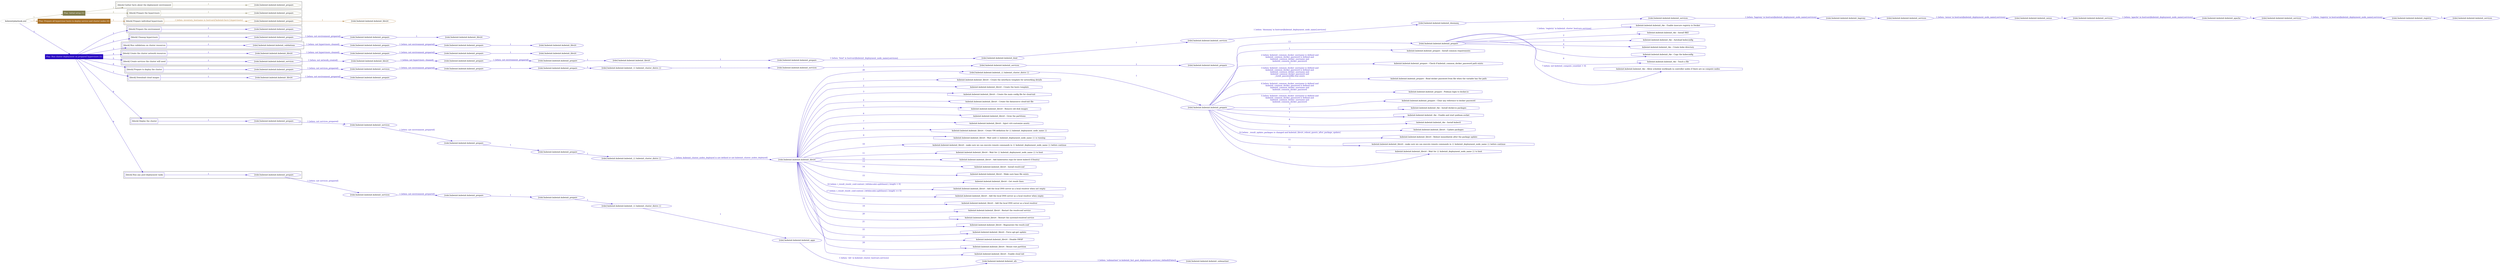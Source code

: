 digraph {
	graph [concentrate=true ordering=in rankdir=LR ratio=fill]
	edge [esep=5 sep=10]
	"kubeinit/playbook.yml" [id=root_node style=dotted]
	play_3f207cfa [label="Play: Initial setup (1)" color="#807c4c" fontcolor="#ffffff" id=play_3f207cfa shape=box style=filled tooltip=localhost]
	"kubeinit/playbook.yml" -> play_3f207cfa [label="1 " color="#807c4c" fontcolor="#807c4c" id=edge_a7fb8c83 labeltooltip="1 " tooltip="1 "]
	subgraph "kubeinit.kubeinit.kubeinit_prepare" {
		role_9ea02c62 [label="[role] kubeinit.kubeinit.kubeinit_prepare" color="#807c4c" id=role_9ea02c62 tooltip="kubeinit.kubeinit.kubeinit_prepare"]
	}
	subgraph "kubeinit.kubeinit.kubeinit_prepare" {
		role_0b2f90f8 [label="[role] kubeinit.kubeinit.kubeinit_prepare" color="#807c4c" id=role_0b2f90f8 tooltip="kubeinit.kubeinit.kubeinit_prepare"]
	}
	subgraph "Play: Initial setup (1)" {
		play_3f207cfa -> block_99e7bbb8 [label=1 color="#807c4c" fontcolor="#807c4c" id=edge_0a9011ad labeltooltip=1 tooltip=1]
		subgraph cluster_block_99e7bbb8 {
			block_99e7bbb8 [label="[block] Gather facts about the deployment environment" color="#807c4c" id=block_99e7bbb8 labeltooltip="Gather facts about the deployment environment" shape=box tooltip="Gather facts about the deployment environment"]
			block_99e7bbb8 -> role_9ea02c62 [label="1 " color="#807c4c" fontcolor="#807c4c" id=edge_58b6babf labeltooltip="1 " tooltip="1 "]
		}
		play_3f207cfa -> block_3e0d0bc7 [label=2 color="#807c4c" fontcolor="#807c4c" id=edge_04650ae1 labeltooltip=2 tooltip=2]
		subgraph cluster_block_3e0d0bc7 {
			block_3e0d0bc7 [label="[block] Prepare the hypervisors" color="#807c4c" id=block_3e0d0bc7 labeltooltip="Prepare the hypervisors" shape=box tooltip="Prepare the hypervisors"]
			block_3e0d0bc7 -> role_0b2f90f8 [label="1 " color="#807c4c" fontcolor="#807c4c" id=edge_cd9b9d45 labeltooltip="1 " tooltip="1 "]
		}
	}
	play_aa81f838 [label="Play: Prepare all hypervisor hosts to deploy service and cluster nodes (0)" color="#a96f23" fontcolor="#ffffff" id=play_aa81f838 shape=box style=filled tooltip="Play: Prepare all hypervisor hosts to deploy service and cluster nodes (0)"]
	"kubeinit/playbook.yml" -> play_aa81f838 [label="2 " color="#a96f23" fontcolor="#a96f23" id=edge_fc7b7304 labeltooltip="2 " tooltip="2 "]
	subgraph "kubeinit.kubeinit.kubeinit_libvirt" {
		role_cc689fe2 [label="[role] kubeinit.kubeinit.kubeinit_libvirt" color="#a96f23" id=role_cc689fe2 tooltip="kubeinit.kubeinit.kubeinit_libvirt"]
	}
	subgraph "kubeinit.kubeinit.kubeinit_prepare" {
		role_7ee7b307 [label="[role] kubeinit.kubeinit.kubeinit_prepare" color="#a96f23" id=role_7ee7b307 tooltip="kubeinit.kubeinit.kubeinit_prepare"]
		role_7ee7b307 -> role_cc689fe2 [label="1 " color="#a96f23" fontcolor="#a96f23" id=edge_67528b1f labeltooltip="1 " tooltip="1 "]
	}
	subgraph "Play: Prepare all hypervisor hosts to deploy service and cluster nodes (0)" {
		play_aa81f838 -> block_e6a9709f [label=1 color="#a96f23" fontcolor="#a96f23" id=edge_ad6a7412 labeltooltip=1 tooltip=1]
		subgraph cluster_block_e6a9709f {
			block_e6a9709f [label="[block] Prepare individual hypervisors" color="#a96f23" id=block_e6a9709f labeltooltip="Prepare individual hypervisors" shape=box tooltip="Prepare individual hypervisors"]
			block_e6a9709f -> role_7ee7b307 [label="1 [when: inventory_hostname in hostvars['kubeinit-facts'].hypervisors]" color="#a96f23" fontcolor="#a96f23" id=edge_395384f6 labeltooltip="1 [when: inventory_hostname in hostvars['kubeinit-facts'].hypervisors]" tooltip="1 [when: inventory_hostname in hostvars['kubeinit-facts'].hypervisors]"]
		}
	}
	play_2bdb7e0c [label="Play: Run cluster deployment on prepared hypervisors (1)" color="#280ac2" fontcolor="#ffffff" id=play_2bdb7e0c shape=box style=filled tooltip=localhost]
	"kubeinit/playbook.yml" -> play_2bdb7e0c [label="3 " color="#280ac2" fontcolor="#280ac2" id=edge_03b8c5c5 labeltooltip="3 " tooltip="3 "]
	subgraph "kubeinit.kubeinit.kubeinit_prepare" {
		role_3fe1ff3a [label="[role] kubeinit.kubeinit.kubeinit_prepare" color="#280ac2" id=role_3fe1ff3a tooltip="kubeinit.kubeinit.kubeinit_prepare"]
	}
	subgraph "kubeinit.kubeinit.kubeinit_libvirt" {
		role_3a147ce4 [label="[role] kubeinit.kubeinit.kubeinit_libvirt" color="#280ac2" id=role_3a147ce4 tooltip="kubeinit.kubeinit.kubeinit_libvirt"]
	}
	subgraph "kubeinit.kubeinit.kubeinit_prepare" {
		role_4768ddbf [label="[role] kubeinit.kubeinit.kubeinit_prepare" color="#280ac2" id=role_4768ddbf tooltip="kubeinit.kubeinit.kubeinit_prepare"]
		role_4768ddbf -> role_3a147ce4 [label="1 " color="#280ac2" fontcolor="#280ac2" id=edge_ba82992f labeltooltip="1 " tooltip="1 "]
	}
	subgraph "kubeinit.kubeinit.kubeinit_prepare" {
		role_5d9fceee [label="[role] kubeinit.kubeinit.kubeinit_prepare" color="#280ac2" id=role_5d9fceee tooltip="kubeinit.kubeinit.kubeinit_prepare"]
		role_5d9fceee -> role_4768ddbf [label="1 [when: not environment_prepared]" color="#280ac2" fontcolor="#280ac2" id=edge_8807014c labeltooltip="1 [when: not environment_prepared]" tooltip="1 [when: not environment_prepared]"]
	}
	subgraph "kubeinit.kubeinit.kubeinit_libvirt" {
		role_6aea7dc4 [label="[role] kubeinit.kubeinit.kubeinit_libvirt" color="#280ac2" id=role_6aea7dc4 tooltip="kubeinit.kubeinit.kubeinit_libvirt"]
	}
	subgraph "kubeinit.kubeinit.kubeinit_prepare" {
		role_a28b21da [label="[role] kubeinit.kubeinit.kubeinit_prepare" color="#280ac2" id=role_a28b21da tooltip="kubeinit.kubeinit.kubeinit_prepare"]
		role_a28b21da -> role_6aea7dc4 [label="1 " color="#280ac2" fontcolor="#280ac2" id=edge_701719ef labeltooltip="1 " tooltip="1 "]
	}
	subgraph "kubeinit.kubeinit.kubeinit_prepare" {
		role_0fe94faa [label="[role] kubeinit.kubeinit.kubeinit_prepare" color="#280ac2" id=role_0fe94faa tooltip="kubeinit.kubeinit.kubeinit_prepare"]
		role_0fe94faa -> role_a28b21da [label="1 [when: not environment_prepared]" color="#280ac2" fontcolor="#280ac2" id=edge_11ae4a63 labeltooltip="1 [when: not environment_prepared]" tooltip="1 [when: not environment_prepared]"]
	}
	subgraph "kubeinit.kubeinit.kubeinit_validations" {
		role_86873501 [label="[role] kubeinit.kubeinit.kubeinit_validations" color="#280ac2" id=role_86873501 tooltip="kubeinit.kubeinit.kubeinit_validations"]
		role_86873501 -> role_0fe94faa [label="1 [when: not hypervisors_cleaned]" color="#280ac2" fontcolor="#280ac2" id=edge_98217237 labeltooltip="1 [when: not hypervisors_cleaned]" tooltip="1 [when: not hypervisors_cleaned]"]
	}
	subgraph "kubeinit.kubeinit.kubeinit_libvirt" {
		role_9372cd32 [label="[role] kubeinit.kubeinit.kubeinit_libvirt" color="#280ac2" id=role_9372cd32 tooltip="kubeinit.kubeinit.kubeinit_libvirt"]
	}
	subgraph "kubeinit.kubeinit.kubeinit_prepare" {
		role_5bc6f65b [label="[role] kubeinit.kubeinit.kubeinit_prepare" color="#280ac2" id=role_5bc6f65b tooltip="kubeinit.kubeinit.kubeinit_prepare"]
		role_5bc6f65b -> role_9372cd32 [label="1 " color="#280ac2" fontcolor="#280ac2" id=edge_3cb68df3 labeltooltip="1 " tooltip="1 "]
	}
	subgraph "kubeinit.kubeinit.kubeinit_prepare" {
		role_eae30074 [label="[role] kubeinit.kubeinit.kubeinit_prepare" color="#280ac2" id=role_eae30074 tooltip="kubeinit.kubeinit.kubeinit_prepare"]
		role_eae30074 -> role_5bc6f65b [label="1 [when: not environment_prepared]" color="#280ac2" fontcolor="#280ac2" id=edge_47f9f040 labeltooltip="1 [when: not environment_prepared]" tooltip="1 [when: not environment_prepared]"]
	}
	subgraph "kubeinit.kubeinit.kubeinit_libvirt" {
		role_ac0e3619 [label="[role] kubeinit.kubeinit.kubeinit_libvirt" color="#280ac2" id=role_ac0e3619 tooltip="kubeinit.kubeinit.kubeinit_libvirt"]
		role_ac0e3619 -> role_eae30074 [label="1 [when: not hypervisors_cleaned]" color="#280ac2" fontcolor="#280ac2" id=edge_62283aad labeltooltip="1 [when: not hypervisors_cleaned]" tooltip="1 [when: not hypervisors_cleaned]"]
	}
	subgraph "kubeinit.kubeinit.kubeinit_services" {
		role_2a8d81ff [label="[role] kubeinit.kubeinit.kubeinit_services" color="#280ac2" id=role_2a8d81ff tooltip="kubeinit.kubeinit.kubeinit_services"]
	}
	subgraph "kubeinit.kubeinit.kubeinit_registry" {
		role_45658b3c [label="[role] kubeinit.kubeinit.kubeinit_registry" color="#280ac2" id=role_45658b3c tooltip="kubeinit.kubeinit.kubeinit_registry"]
		role_45658b3c -> role_2a8d81ff [label="1 " color="#280ac2" fontcolor="#280ac2" id=edge_c72da86f labeltooltip="1 " tooltip="1 "]
	}
	subgraph "kubeinit.kubeinit.kubeinit_services" {
		role_81d223b3 [label="[role] kubeinit.kubeinit.kubeinit_services" color="#280ac2" id=role_81d223b3 tooltip="kubeinit.kubeinit.kubeinit_services"]
		role_81d223b3 -> role_45658b3c [label="1 [when: 'registry' in hostvars[kubeinit_deployment_node_name].services]" color="#280ac2" fontcolor="#280ac2" id=edge_952c1ddc labeltooltip="1 [when: 'registry' in hostvars[kubeinit_deployment_node_name].services]" tooltip="1 [when: 'registry' in hostvars[kubeinit_deployment_node_name].services]"]
	}
	subgraph "kubeinit.kubeinit.kubeinit_apache" {
		role_b4784a01 [label="[role] kubeinit.kubeinit.kubeinit_apache" color="#280ac2" id=role_b4784a01 tooltip="kubeinit.kubeinit.kubeinit_apache"]
		role_b4784a01 -> role_81d223b3 [label="1 " color="#280ac2" fontcolor="#280ac2" id=edge_2c53e80c labeltooltip="1 " tooltip="1 "]
	}
	subgraph "kubeinit.kubeinit.kubeinit_services" {
		role_0d902a88 [label="[role] kubeinit.kubeinit.kubeinit_services" color="#280ac2" id=role_0d902a88 tooltip="kubeinit.kubeinit.kubeinit_services"]
		role_0d902a88 -> role_b4784a01 [label="1 [when: 'apache' in hostvars[kubeinit_deployment_node_name].services]" color="#280ac2" fontcolor="#280ac2" id=edge_4415afa3 labeltooltip="1 [when: 'apache' in hostvars[kubeinit_deployment_node_name].services]" tooltip="1 [when: 'apache' in hostvars[kubeinit_deployment_node_name].services]"]
	}
	subgraph "kubeinit.kubeinit.kubeinit_nexus" {
		role_625821a4 [label="[role] kubeinit.kubeinit.kubeinit_nexus" color="#280ac2" id=role_625821a4 tooltip="kubeinit.kubeinit.kubeinit_nexus"]
		role_625821a4 -> role_0d902a88 [label="1 " color="#280ac2" fontcolor="#280ac2" id=edge_e6c22950 labeltooltip="1 " tooltip="1 "]
	}
	subgraph "kubeinit.kubeinit.kubeinit_services" {
		role_7ee3d2f7 [label="[role] kubeinit.kubeinit.kubeinit_services" color="#280ac2" id=role_7ee3d2f7 tooltip="kubeinit.kubeinit.kubeinit_services"]
		role_7ee3d2f7 -> role_625821a4 [label="1 [when: 'nexus' in hostvars[kubeinit_deployment_node_name].services]" color="#280ac2" fontcolor="#280ac2" id=edge_a6ddb7e9 labeltooltip="1 [when: 'nexus' in hostvars[kubeinit_deployment_node_name].services]" tooltip="1 [when: 'nexus' in hostvars[kubeinit_deployment_node_name].services]"]
	}
	subgraph "kubeinit.kubeinit.kubeinit_haproxy" {
		role_b1290233 [label="[role] kubeinit.kubeinit.kubeinit_haproxy" color="#280ac2" id=role_b1290233 tooltip="kubeinit.kubeinit.kubeinit_haproxy"]
		role_b1290233 -> role_7ee3d2f7 [label="1 " color="#280ac2" fontcolor="#280ac2" id=edge_1ae28d28 labeltooltip="1 " tooltip="1 "]
	}
	subgraph "kubeinit.kubeinit.kubeinit_services" {
		role_5a06ee3d [label="[role] kubeinit.kubeinit.kubeinit_services" color="#280ac2" id=role_5a06ee3d tooltip="kubeinit.kubeinit.kubeinit_services"]
		role_5a06ee3d -> role_b1290233 [label="1 [when: 'haproxy' in hostvars[kubeinit_deployment_node_name].services]" color="#280ac2" fontcolor="#280ac2" id=edge_68775db6 labeltooltip="1 [when: 'haproxy' in hostvars[kubeinit_deployment_node_name].services]" tooltip="1 [when: 'haproxy' in hostvars[kubeinit_deployment_node_name].services]"]
	}
	subgraph "kubeinit.kubeinit.kubeinit_dnsmasq" {
		role_589e4773 [label="[role] kubeinit.kubeinit.kubeinit_dnsmasq" color="#280ac2" id=role_589e4773 tooltip="kubeinit.kubeinit.kubeinit_dnsmasq"]
		role_589e4773 -> role_5a06ee3d [label="1 " color="#280ac2" fontcolor="#280ac2" id=edge_5b7460d5 labeltooltip="1 " tooltip="1 "]
	}
	subgraph "kubeinit.kubeinit.kubeinit_services" {
		role_f45e1e87 [label="[role] kubeinit.kubeinit.kubeinit_services" color="#280ac2" id=role_f45e1e87 tooltip="kubeinit.kubeinit.kubeinit_services"]
		role_f45e1e87 -> role_589e4773 [label="1 [when: 'dnsmasq' in hostvars[kubeinit_deployment_node_name].services]" color="#280ac2" fontcolor="#280ac2" id=edge_9eb7c1c4 labeltooltip="1 [when: 'dnsmasq' in hostvars[kubeinit_deployment_node_name].services]" tooltip="1 [when: 'dnsmasq' in hostvars[kubeinit_deployment_node_name].services]"]
	}
	subgraph "kubeinit.kubeinit.kubeinit_bind" {
		role_e8b06958 [label="[role] kubeinit.kubeinit.kubeinit_bind" color="#280ac2" id=role_e8b06958 tooltip="kubeinit.kubeinit.kubeinit_bind"]
		role_e8b06958 -> role_f45e1e87 [label="1 " color="#280ac2" fontcolor="#280ac2" id=edge_d884658f labeltooltip="1 " tooltip="1 "]
	}
	subgraph "kubeinit.kubeinit.kubeinit_prepare" {
		role_b0d6f152 [label="[role] kubeinit.kubeinit.kubeinit_prepare" color="#280ac2" id=role_b0d6f152 tooltip="kubeinit.kubeinit.kubeinit_prepare"]
		role_b0d6f152 -> role_e8b06958 [label="1 [when: 'bind' in hostvars[kubeinit_deployment_node_name].services]" color="#280ac2" fontcolor="#280ac2" id=edge_7910b884 labeltooltip="1 [when: 'bind' in hostvars[kubeinit_deployment_node_name].services]" tooltip="1 [when: 'bind' in hostvars[kubeinit_deployment_node_name].services]"]
	}
	subgraph "kubeinit.kubeinit.kubeinit_libvirt" {
		role_46b0066a [label="[role] kubeinit.kubeinit.kubeinit_libvirt" color="#280ac2" id=role_46b0066a tooltip="kubeinit.kubeinit.kubeinit_libvirt"]
		role_46b0066a -> role_b0d6f152 [label="1 " color="#280ac2" fontcolor="#280ac2" id=edge_646aa7a3 labeltooltip="1 " tooltip="1 "]
	}
	subgraph "kubeinit.kubeinit.kubeinit_prepare" {
		role_c4251095 [label="[role] kubeinit.kubeinit.kubeinit_prepare" color="#280ac2" id=role_c4251095 tooltip="kubeinit.kubeinit.kubeinit_prepare"]
		role_c4251095 -> role_46b0066a [label="1 " color="#280ac2" fontcolor="#280ac2" id=edge_6c241448 labeltooltip="1 " tooltip="1 "]
	}
	subgraph "kubeinit.kubeinit.kubeinit_prepare" {
		role_9fcba522 [label="[role] kubeinit.kubeinit.kubeinit_prepare" color="#280ac2" id=role_9fcba522 tooltip="kubeinit.kubeinit.kubeinit_prepare"]
		role_9fcba522 -> role_c4251095 [label="1 [when: not environment_prepared]" color="#280ac2" fontcolor="#280ac2" id=edge_ce436fac labeltooltip="1 [when: not environment_prepared]" tooltip="1 [when: not environment_prepared]"]
	}
	subgraph "kubeinit.kubeinit.kubeinit_libvirt" {
		role_492e52bf [label="[role] kubeinit.kubeinit.kubeinit_libvirt" color="#280ac2" id=role_492e52bf tooltip="kubeinit.kubeinit.kubeinit_libvirt"]
		role_492e52bf -> role_9fcba522 [label="1 [when: not hypervisors_cleaned]" color="#280ac2" fontcolor="#280ac2" id=edge_1e920b29 labeltooltip="1 [when: not hypervisors_cleaned]" tooltip="1 [when: not hypervisors_cleaned]"]
	}
	subgraph "kubeinit.kubeinit.kubeinit_services" {
		role_372f2940 [label="[role] kubeinit.kubeinit.kubeinit_services" color="#280ac2" id=role_372f2940 tooltip="kubeinit.kubeinit.kubeinit_services"]
		role_372f2940 -> role_492e52bf [label="1 [when: not network_created]" color="#280ac2" fontcolor="#280ac2" id=edge_65c5dea8 labeltooltip="1 [when: not network_created]" tooltip="1 [when: not network_created]"]
	}
	subgraph "kubeinit.kubeinit.kubeinit_prepare" {
		role_1b46e68e [label="[role] kubeinit.kubeinit.kubeinit_prepare" color="#280ac2" id=role_1b46e68e tooltip="kubeinit.kubeinit.kubeinit_prepare"]
	}
	subgraph "kubeinit.kubeinit.kubeinit_services" {
		role_5c763ff9 [label="[role] kubeinit.kubeinit.kubeinit_services" color="#280ac2" id=role_5c763ff9 tooltip="kubeinit.kubeinit.kubeinit_services"]
		role_5c763ff9 -> role_1b46e68e [label="1 " color="#280ac2" fontcolor="#280ac2" id=edge_e308a8fe labeltooltip="1 " tooltip="1 "]
	}
	subgraph "kubeinit.kubeinit.kubeinit_services" {
		role_00fcbfb6 [label="[role] kubeinit.kubeinit.kubeinit_services" color="#280ac2" id=role_00fcbfb6 tooltip="kubeinit.kubeinit.kubeinit_services"]
		role_00fcbfb6 -> role_5c763ff9 [label="1 " color="#280ac2" fontcolor="#280ac2" id=edge_b44e68a1 labeltooltip="1 " tooltip="1 "]
	}
	subgraph "kubeinit.kubeinit.kubeinit_{{ kubeinit_cluster_distro }}" {
		role_a8e8f022 [label="[role] kubeinit.kubeinit.kubeinit_{{ kubeinit_cluster_distro }}" color="#280ac2" id=role_a8e8f022 tooltip="kubeinit.kubeinit.kubeinit_{{ kubeinit_cluster_distro }}"]
		role_a8e8f022 -> role_00fcbfb6 [label="1 " color="#280ac2" fontcolor="#280ac2" id=edge_e5725274 labeltooltip="1 " tooltip="1 "]
	}
	subgraph "kubeinit.kubeinit.kubeinit_prepare" {
		role_70801736 [label="[role] kubeinit.kubeinit.kubeinit_prepare" color="#280ac2" id=role_70801736 tooltip="kubeinit.kubeinit.kubeinit_prepare"]
		role_70801736 -> role_a8e8f022 [label="1 " color="#280ac2" fontcolor="#280ac2" id=edge_c5b9f00c labeltooltip="1 " tooltip="1 "]
	}
	subgraph "kubeinit.kubeinit.kubeinit_prepare" {
		role_677e0ff4 [label="[role] kubeinit.kubeinit.kubeinit_prepare" color="#280ac2" id=role_677e0ff4 tooltip="kubeinit.kubeinit.kubeinit_prepare"]
		role_677e0ff4 -> role_70801736 [label="1 " color="#280ac2" fontcolor="#280ac2" id=edge_a21518ac labeltooltip="1 " tooltip="1 "]
	}
	subgraph "kubeinit.kubeinit.kubeinit_services" {
		role_301ea57f [label="[role] kubeinit.kubeinit.kubeinit_services" color="#280ac2" id=role_301ea57f tooltip="kubeinit.kubeinit.kubeinit_services"]
		role_301ea57f -> role_677e0ff4 [label="1 [when: not environment_prepared]" color="#280ac2" fontcolor="#280ac2" id=edge_f48a66ff labeltooltip="1 [when: not environment_prepared]" tooltip="1 [when: not environment_prepared]"]
	}
	subgraph "kubeinit.kubeinit.kubeinit_prepare" {
		role_fd21e478 [label="[role] kubeinit.kubeinit.kubeinit_prepare" color="#280ac2" id=role_fd21e478 tooltip="kubeinit.kubeinit.kubeinit_prepare"]
		role_fd21e478 -> role_301ea57f [label="1 [when: not services_prepared]" color="#280ac2" fontcolor="#280ac2" id=edge_4da46713 labeltooltip="1 [when: not services_prepared]" tooltip="1 [when: not services_prepared]"]
	}
	subgraph "kubeinit.kubeinit.kubeinit_prepare" {
		role_ecf1c9f9 [label="[role] kubeinit.kubeinit.kubeinit_prepare" color="#280ac2" id=role_ecf1c9f9 tooltip="kubeinit.kubeinit.kubeinit_prepare"]
	}
	subgraph "kubeinit.kubeinit.kubeinit_libvirt" {
		role_bfd51aee [label="[role] kubeinit.kubeinit.kubeinit_libvirt" color="#280ac2" id=role_bfd51aee tooltip="kubeinit.kubeinit.kubeinit_libvirt"]
		role_bfd51aee -> role_ecf1c9f9 [label="1 [when: not environment_prepared]" color="#280ac2" fontcolor="#280ac2" id=edge_a29578a0 labeltooltip="1 [when: not environment_prepared]" tooltip="1 [when: not environment_prepared]"]
	}
	subgraph "kubeinit.kubeinit.kubeinit_prepare" {
		role_66a310d3 [label="[role] kubeinit.kubeinit.kubeinit_prepare" color="#280ac2" id=role_66a310d3 tooltip="kubeinit.kubeinit.kubeinit_prepare"]
		task_ce75dfe9 [label="kubeinit.kubeinit.kubeinit_rke : Enable insecure registry in Docker" color="#280ac2" id=task_ce75dfe9 shape=octagon tooltip="kubeinit.kubeinit.kubeinit_rke : Enable insecure registry in Docker"]
		role_66a310d3 -> task_ce75dfe9 [label="1 [when: 'registry' in kubeinit_cluster_hostvars.services]" color="#280ac2" fontcolor="#280ac2" id=edge_7d654057 labeltooltip="1 [when: 'registry' in kubeinit_cluster_hostvars.services]" tooltip="1 [when: 'registry' in kubeinit_cluster_hostvars.services]"]
		task_4f5a5773 [label="kubeinit.kubeinit.kubeinit_rke : Install RKE" color="#280ac2" id=task_4f5a5773 shape=octagon tooltip="kubeinit.kubeinit.kubeinit_rke : Install RKE"]
		role_66a310d3 -> task_4f5a5773 [label="2 " color="#280ac2" fontcolor="#280ac2" id=edge_0aca6702 labeltooltip="2 " tooltip="2 "]
		task_52d05078 [label="kubeinit.kubeinit.kubeinit_rke : Autoload kubeconfig" color="#280ac2" id=task_52d05078 shape=octagon tooltip="kubeinit.kubeinit.kubeinit_rke : Autoload kubeconfig"]
		role_66a310d3 -> task_52d05078 [label="3 " color="#280ac2" fontcolor="#280ac2" id=edge_eef367d8 labeltooltip="3 " tooltip="3 "]
		task_7b24ec57 [label="kubeinit.kubeinit.kubeinit_rke : Create kube directory" color="#280ac2" id=task_7b24ec57 shape=octagon tooltip="kubeinit.kubeinit.kubeinit_rke : Create kube directory"]
		role_66a310d3 -> task_7b24ec57 [label="4 " color="#280ac2" fontcolor="#280ac2" id=edge_2e107ed1 labeltooltip="4 " tooltip="4 "]
		task_d461c478 [label="kubeinit.kubeinit.kubeinit_rke : Copy the kubeconfig" color="#280ac2" id=task_d461c478 shape=octagon tooltip="kubeinit.kubeinit.kubeinit_rke : Copy the kubeconfig"]
		role_66a310d3 -> task_d461c478 [label="5 " color="#280ac2" fontcolor="#280ac2" id=edge_ee562922 labeltooltip="5 " tooltip="5 "]
		task_bd875f9d [label="kubeinit.kubeinit.kubeinit_rke : Touch a file" color="#280ac2" id=task_bd875f9d shape=octagon tooltip="kubeinit.kubeinit.kubeinit_rke : Touch a file"]
		role_66a310d3 -> task_bd875f9d [label="6 " color="#280ac2" fontcolor="#280ac2" id=edge_01be35b7 labeltooltip="6 " tooltip="6 "]
		task_a212ba36 [label="kubeinit.kubeinit.kubeinit_rke : Allow schedule workloads in controller nodes if there are no compute nodes" color="#280ac2" id=task_a212ba36 shape=octagon tooltip="kubeinit.kubeinit.kubeinit_rke : Allow schedule workloads in controller nodes if there are no compute nodes"]
		role_66a310d3 -> task_a212ba36 [label="7 [when: not kubeinit_compute_count|int > 0]" color="#280ac2" fontcolor="#280ac2" id=edge_c60e2fb2 labeltooltip="7 [when: not kubeinit_compute_count|int > 0]" tooltip="7 [when: not kubeinit_compute_count|int > 0]"]
	}
	subgraph "kubeinit.kubeinit.kubeinit_prepare" {
		role_02af82d7 [label="[role] kubeinit.kubeinit.kubeinit_prepare" color="#280ac2" id=role_02af82d7 tooltip="kubeinit.kubeinit.kubeinit_prepare"]
		task_a4493992 [label="kubeinit.kubeinit.kubeinit_prepare : Install common requirements" color="#280ac2" id=task_a4493992 shape=octagon tooltip="kubeinit.kubeinit.kubeinit_prepare : Install common requirements"]
		role_02af82d7 -> task_a4493992 [label="1 " color="#280ac2" fontcolor="#280ac2" id=edge_90f6b281 labeltooltip="1 " tooltip="1 "]
		task_0e874073 [label="kubeinit.kubeinit.kubeinit_prepare : Check if kubeinit_common_docker_password path exists" color="#280ac2" id=task_0e874073 shape=octagon tooltip="kubeinit.kubeinit.kubeinit_prepare : Check if kubeinit_common_docker_password path exists"]
		role_02af82d7 -> task_0e874073 [label="2 [when: kubeinit_common_docker_username is defined and
kubeinit_common_docker_password is defined and
kubeinit_common_docker_username and
kubeinit_common_docker_password
]" color="#280ac2" fontcolor="#280ac2" id=edge_7dafece7 labeltooltip="2 [when: kubeinit_common_docker_username is defined and
kubeinit_common_docker_password is defined and
kubeinit_common_docker_username and
kubeinit_common_docker_password
]" tooltip="2 [when: kubeinit_common_docker_username is defined and
kubeinit_common_docker_password is defined and
kubeinit_common_docker_username and
kubeinit_common_docker_password
]"]
		task_f97aea3b [label="kubeinit.kubeinit.kubeinit_prepare : Read docker password from file when the variable has the path" color="#280ac2" id=task_f97aea3b shape=octagon tooltip="kubeinit.kubeinit.kubeinit_prepare : Read docker password from file when the variable has the path"]
		role_02af82d7 -> task_f97aea3b [label="3 [when: kubeinit_common_docker_username is defined and
kubeinit_common_docker_password is defined and
kubeinit_common_docker_username and
kubeinit_common_docker_password and
_result_passwordfile.stat.exists
]" color="#280ac2" fontcolor="#280ac2" id=edge_d7d85f27 labeltooltip="3 [when: kubeinit_common_docker_username is defined and
kubeinit_common_docker_password is defined and
kubeinit_common_docker_username and
kubeinit_common_docker_password and
_result_passwordfile.stat.exists
]" tooltip="3 [when: kubeinit_common_docker_username is defined and
kubeinit_common_docker_password is defined and
kubeinit_common_docker_username and
kubeinit_common_docker_password and
_result_passwordfile.stat.exists
]"]
		task_c1284567 [label="kubeinit.kubeinit.kubeinit_prepare : Podman login to docker.io" color="#280ac2" id=task_c1284567 shape=octagon tooltip="kubeinit.kubeinit.kubeinit_prepare : Podman login to docker.io"]
		role_02af82d7 -> task_c1284567 [label="4 [when: kubeinit_common_docker_username is defined and
kubeinit_common_docker_password is defined and
kubeinit_common_docker_username and
kubeinit_common_docker_password
]" color="#280ac2" fontcolor="#280ac2" id=edge_76b7844d labeltooltip="4 [when: kubeinit_common_docker_username is defined and
kubeinit_common_docker_password is defined and
kubeinit_common_docker_username and
kubeinit_common_docker_password
]" tooltip="4 [when: kubeinit_common_docker_username is defined and
kubeinit_common_docker_password is defined and
kubeinit_common_docker_username and
kubeinit_common_docker_password
]"]
		task_1385e142 [label="kubeinit.kubeinit.kubeinit_prepare : Clear any reference to docker password" color="#280ac2" id=task_1385e142 shape=octagon tooltip="kubeinit.kubeinit.kubeinit_prepare : Clear any reference to docker password"]
		role_02af82d7 -> task_1385e142 [label="5 [when: kubeinit_common_docker_username is defined and
kubeinit_common_docker_password is defined and
kubeinit_common_docker_username and
kubeinit_common_docker_password
]" color="#280ac2" fontcolor="#280ac2" id=edge_dab22a6d labeltooltip="5 [when: kubeinit_common_docker_username is defined and
kubeinit_common_docker_password is defined and
kubeinit_common_docker_username and
kubeinit_common_docker_password
]" tooltip="5 [when: kubeinit_common_docker_username is defined and
kubeinit_common_docker_password is defined and
kubeinit_common_docker_username and
kubeinit_common_docker_password
]"]
		task_ffae510c [label="kubeinit.kubeinit.kubeinit_rke : Install docker.io packages" color="#280ac2" id=task_ffae510c shape=octagon tooltip="kubeinit.kubeinit.kubeinit_rke : Install docker.io packages"]
		role_02af82d7 -> task_ffae510c [label="6 " color="#280ac2" fontcolor="#280ac2" id=edge_e8eb3c33 labeltooltip="6 " tooltip="6 "]
		task_cbf919ac [label="kubeinit.kubeinit.kubeinit_rke : Enable and start podman.socket" color="#280ac2" id=task_cbf919ac shape=octagon tooltip="kubeinit.kubeinit.kubeinit_rke : Enable and start podman.socket"]
		role_02af82d7 -> task_cbf919ac [label="7 " color="#280ac2" fontcolor="#280ac2" id=edge_099a7863 labeltooltip="7 " tooltip="7 "]
		task_ddec0d89 [label="kubeinit.kubeinit.kubeinit_rke : Install kubectl" color="#280ac2" id=task_ddec0d89 shape=octagon tooltip="kubeinit.kubeinit.kubeinit_rke : Install kubectl"]
		role_02af82d7 -> task_ddec0d89 [label="8 " color="#280ac2" fontcolor="#280ac2" id=edge_b3503939 labeltooltip="8 " tooltip="8 "]
		task_c6f76431 [label="kubeinit.kubeinit.kubeinit_libvirt : Update packages" color="#280ac2" id=task_c6f76431 shape=octagon tooltip="kubeinit.kubeinit.kubeinit_libvirt : Update packages"]
		role_02af82d7 -> task_c6f76431 [label="9 " color="#280ac2" fontcolor="#280ac2" id=edge_2be8dc1d labeltooltip="9 " tooltip="9 "]
		task_43f8f8f4 [label="kubeinit.kubeinit.kubeinit_libvirt : Reboot immediately after the package update" color="#280ac2" id=task_43f8f8f4 shape=octagon tooltip="kubeinit.kubeinit.kubeinit_libvirt : Reboot immediately after the package update"]
		role_02af82d7 -> task_43f8f8f4 [label="10 [when: _result_update_packages is changed and kubeinit_libvirt_reboot_guests_after_package_update]" color="#280ac2" fontcolor="#280ac2" id=edge_c34a0bc7 labeltooltip="10 [when: _result_update_packages is changed and kubeinit_libvirt_reboot_guests_after_package_update]" tooltip="10 [when: _result_update_packages is changed and kubeinit_libvirt_reboot_guests_after_package_update]"]
		task_e9b8d6a8 [label="kubeinit.kubeinit.kubeinit_libvirt : make sure we can execute remote commands in {{ kubeinit_deployment_node_name }} before continue" color="#280ac2" id=task_e9b8d6a8 shape=octagon tooltip="kubeinit.kubeinit.kubeinit_libvirt : make sure we can execute remote commands in {{ kubeinit_deployment_node_name }} before continue"]
		role_02af82d7 -> task_e9b8d6a8 [label="11 " color="#280ac2" fontcolor="#280ac2" id=edge_32756c85 labeltooltip="11 " tooltip="11 "]
		task_d5bc640d [label="kubeinit.kubeinit.kubeinit_libvirt : Wait for {{ kubeinit_deployment_node_name }} to boot" color="#280ac2" id=task_d5bc640d shape=octagon tooltip="kubeinit.kubeinit.kubeinit_libvirt : Wait for {{ kubeinit_deployment_node_name }} to boot"]
		role_02af82d7 -> task_d5bc640d [label="12 " color="#280ac2" fontcolor="#280ac2" id=edge_df6f535f labeltooltip="12 " tooltip="12 "]
		role_02af82d7 -> role_66a310d3 [label="13 " color="#280ac2" fontcolor="#280ac2" id=edge_52a5fbd2 labeltooltip="13 " tooltip="13 "]
	}
	subgraph "kubeinit.kubeinit.kubeinit_{{ kubeinit_cluster_distro }}" {
		role_7fe68a6f [label="[role] kubeinit.kubeinit.kubeinit_{{ kubeinit_cluster_distro }}" color="#280ac2" id=role_7fe68a6f tooltip="kubeinit.kubeinit.kubeinit_{{ kubeinit_cluster_distro }}"]
		role_7fe68a6f -> role_02af82d7 [label="1 " color="#280ac2" fontcolor="#280ac2" id=edge_e973ab6a labeltooltip="1 " tooltip="1 "]
	}
	subgraph "kubeinit.kubeinit.kubeinit_libvirt" {
		role_88ed1411 [label="[role] kubeinit.kubeinit.kubeinit_libvirt" color="#280ac2" id=role_88ed1411 tooltip="kubeinit.kubeinit.kubeinit_libvirt"]
		task_dcca725b [label="kubeinit.kubeinit.kubeinit_libvirt : Create the interfaces template for networking details" color="#280ac2" id=task_dcca725b shape=octagon tooltip="kubeinit.kubeinit.kubeinit_libvirt : Create the interfaces template for networking details"]
		role_88ed1411 -> task_dcca725b [label="1 " color="#280ac2" fontcolor="#280ac2" id=edge_b44fe129 labeltooltip="1 " tooltip="1 "]
		task_460e9726 [label="kubeinit.kubeinit.kubeinit_libvirt : Create the hosts template" color="#280ac2" id=task_460e9726 shape=octagon tooltip="kubeinit.kubeinit.kubeinit_libvirt : Create the hosts template"]
		role_88ed1411 -> task_460e9726 [label="2 " color="#280ac2" fontcolor="#280ac2" id=edge_073a6046 labeltooltip="2 " tooltip="2 "]
		task_7d1413ef [label="kubeinit.kubeinit.kubeinit_libvirt : Create the main config file for cloud-init" color="#280ac2" id=task_7d1413ef shape=octagon tooltip="kubeinit.kubeinit.kubeinit_libvirt : Create the main config file for cloud-init"]
		role_88ed1411 -> task_7d1413ef [label="3 " color="#280ac2" fontcolor="#280ac2" id=edge_279b6045 labeltooltip="3 " tooltip="3 "]
		task_6b60975b [label="kubeinit.kubeinit.kubeinit_libvirt : Create the datasource cloud-init file" color="#280ac2" id=task_6b60975b shape=octagon tooltip="kubeinit.kubeinit.kubeinit_libvirt : Create the datasource cloud-init file"]
		role_88ed1411 -> task_6b60975b [label="4 " color="#280ac2" fontcolor="#280ac2" id=edge_462913b3 labeltooltip="4 " tooltip="4 "]
		task_16575d06 [label="kubeinit.kubeinit.kubeinit_libvirt : Remove old disk images" color="#280ac2" id=task_16575d06 shape=octagon tooltip="kubeinit.kubeinit.kubeinit_libvirt : Remove old disk images"]
		role_88ed1411 -> task_16575d06 [label="5 " color="#280ac2" fontcolor="#280ac2" id=edge_e05d344e labeltooltip="5 " tooltip="5 "]
		task_828fde3e [label="kubeinit.kubeinit.kubeinit_libvirt : Grow the partitions" color="#280ac2" id=task_828fde3e shape=octagon tooltip="kubeinit.kubeinit.kubeinit_libvirt : Grow the partitions"]
		role_88ed1411 -> task_828fde3e [label="6 " color="#280ac2" fontcolor="#280ac2" id=edge_e2515e67 labeltooltip="6 " tooltip="6 "]
		task_e8df3af1 [label="kubeinit.kubeinit.kubeinit_libvirt : Inject virt-customize assets" color="#280ac2" id=task_e8df3af1 shape=octagon tooltip="kubeinit.kubeinit.kubeinit_libvirt : Inject virt-customize assets"]
		role_88ed1411 -> task_e8df3af1 [label="7 " color="#280ac2" fontcolor="#280ac2" id=edge_c97ac364 labeltooltip="7 " tooltip="7 "]
		task_e3a440ed [label="kubeinit.kubeinit.kubeinit_libvirt : Create VM definition for {{ kubeinit_deployment_node_name }}" color="#280ac2" id=task_e3a440ed shape=octagon tooltip="kubeinit.kubeinit.kubeinit_libvirt : Create VM definition for {{ kubeinit_deployment_node_name }}"]
		role_88ed1411 -> task_e3a440ed [label="8 " color="#280ac2" fontcolor="#280ac2" id=edge_15209cc5 labeltooltip="8 " tooltip="8 "]
		task_a23624de [label="kubeinit.kubeinit.kubeinit_libvirt : Wait until {{ kubeinit_deployment_node_name }} is running" color="#280ac2" id=task_a23624de shape=octagon tooltip="kubeinit.kubeinit.kubeinit_libvirt : Wait until {{ kubeinit_deployment_node_name }} is running"]
		role_88ed1411 -> task_a23624de [label="9 " color="#280ac2" fontcolor="#280ac2" id=edge_610567dc labeltooltip="9 " tooltip="9 "]
		task_b4b43295 [label="kubeinit.kubeinit.kubeinit_libvirt : make sure we can execute remote commands in {{ kubeinit_deployment_node_name }} before continue" color="#280ac2" id=task_b4b43295 shape=octagon tooltip="kubeinit.kubeinit.kubeinit_libvirt : make sure we can execute remote commands in {{ kubeinit_deployment_node_name }} before continue"]
		role_88ed1411 -> task_b4b43295 [label="10 " color="#280ac2" fontcolor="#280ac2" id=edge_6aeb9f11 labeltooltip="10 " tooltip="10 "]
		task_1c2b6333 [label="kubeinit.kubeinit.kubeinit_libvirt : Wait for {{ kubeinit_deployment_node_name }} to boot" color="#280ac2" id=task_1c2b6333 shape=octagon tooltip="kubeinit.kubeinit.kubeinit_libvirt : Wait for {{ kubeinit_deployment_node_name }} to boot"]
		role_88ed1411 -> task_1c2b6333 [label="11 " color="#280ac2" fontcolor="#280ac2" id=edge_effd884a labeltooltip="11 " tooltip="11 "]
		task_698ae75e [label="kubeinit.kubeinit.kubeinit_libvirt : Add kubernetes repo for latest kubectl (Ubuntu)" color="#280ac2" id=task_698ae75e shape=octagon tooltip="kubeinit.kubeinit.kubeinit_libvirt : Add kubernetes repo for latest kubectl (Ubuntu)"]
		role_88ed1411 -> task_698ae75e [label="12 " color="#280ac2" fontcolor="#280ac2" id=edge_e55b3b97 labeltooltip="12 " tooltip="12 "]
		task_4585552b [label="kubeinit.kubeinit.kubeinit_libvirt : Install resolvconf" color="#280ac2" id=task_4585552b shape=octagon tooltip="kubeinit.kubeinit.kubeinit_libvirt : Install resolvconf"]
		role_88ed1411 -> task_4585552b [label="13 " color="#280ac2" fontcolor="#280ac2" id=edge_2301e26a labeltooltip="13 " tooltip="13 "]
		task_0cc85b29 [label="kubeinit.kubeinit.kubeinit_libvirt : Make sure base file exists" color="#280ac2" id=task_0cc85b29 shape=octagon tooltip="kubeinit.kubeinit.kubeinit_libvirt : Make sure base file exists"]
		role_88ed1411 -> task_0cc85b29 [label="14 " color="#280ac2" fontcolor="#280ac2" id=edge_569437a1 labeltooltip="14 " tooltip="14 "]
		task_ccf6fa96 [label="kubeinit.kubeinit.kubeinit_libvirt : Get resolv lines" color="#280ac2" id=task_ccf6fa96 shape=octagon tooltip="kubeinit.kubeinit.kubeinit_libvirt : Get resolv lines"]
		role_88ed1411 -> task_ccf6fa96 [label="15 " color="#280ac2" fontcolor="#280ac2" id=edge_0f8dd408 labeltooltip="15 " tooltip="15 "]
		task_467f6d59 [label="kubeinit.kubeinit.kubeinit_libvirt : Add the local DNS server as a local resolver when not empty" color="#280ac2" id=task_467f6d59 shape=octagon tooltip="kubeinit.kubeinit.kubeinit_libvirt : Add the local DNS server as a local resolver when not empty"]
		role_88ed1411 -> task_467f6d59 [label="16 [when: (_result_resolv_conf.content | b64decode).splitlines() | length > 0]" color="#280ac2" fontcolor="#280ac2" id=edge_b6e8c067 labeltooltip="16 [when: (_result_resolv_conf.content | b64decode).splitlines() | length > 0]" tooltip="16 [when: (_result_resolv_conf.content | b64decode).splitlines() | length > 0]"]
		task_dc13ff2a [label="kubeinit.kubeinit.kubeinit_libvirt : Add the local DNS server as a local resolver when empty" color="#280ac2" id=task_dc13ff2a shape=octagon tooltip="kubeinit.kubeinit.kubeinit_libvirt : Add the local DNS server as a local resolver when empty"]
		role_88ed1411 -> task_dc13ff2a [label="17 [when: (_result_resolv_conf.content | b64decode).splitlines() | length == 0]" color="#280ac2" fontcolor="#280ac2" id=edge_7492ea58 labeltooltip="17 [when: (_result_resolv_conf.content | b64decode).splitlines() | length == 0]" tooltip="17 [when: (_result_resolv_conf.content | b64decode).splitlines() | length == 0]"]
		task_35f31166 [label="kubeinit.kubeinit.kubeinit_libvirt : Add the local DNS server as a local resolver" color="#280ac2" id=task_35f31166 shape=octagon tooltip="kubeinit.kubeinit.kubeinit_libvirt : Add the local DNS server as a local resolver"]
		role_88ed1411 -> task_35f31166 [label="18 " color="#280ac2" fontcolor="#280ac2" id=edge_3e1d18a4 labeltooltip="18 " tooltip="18 "]
		task_f8d31156 [label="kubeinit.kubeinit.kubeinit_libvirt : Restart the resolvconf service" color="#280ac2" id=task_f8d31156 shape=octagon tooltip="kubeinit.kubeinit.kubeinit_libvirt : Restart the resolvconf service"]
		role_88ed1411 -> task_f8d31156 [label="19 " color="#280ac2" fontcolor="#280ac2" id=edge_20f52739 labeltooltip="19 " tooltip="19 "]
		task_31311bf9 [label="kubeinit.kubeinit.kubeinit_libvirt : Restart the systemd-resolved service" color="#280ac2" id=task_31311bf9 shape=octagon tooltip="kubeinit.kubeinit.kubeinit_libvirt : Restart the systemd-resolved service"]
		role_88ed1411 -> task_31311bf9 [label="20 " color="#280ac2" fontcolor="#280ac2" id=edge_4333332a labeltooltip="20 " tooltip="20 "]
		task_bf2eaa27 [label="kubeinit.kubeinit.kubeinit_libvirt : Regenerate the resolv.conf" color="#280ac2" id=task_bf2eaa27 shape=octagon tooltip="kubeinit.kubeinit.kubeinit_libvirt : Regenerate the resolv.conf"]
		role_88ed1411 -> task_bf2eaa27 [label="21 " color="#280ac2" fontcolor="#280ac2" id=edge_5853c107 labeltooltip="21 " tooltip="21 "]
		task_1cd2b7c9 [label="kubeinit.kubeinit.kubeinit_libvirt : Force apt-get update" color="#280ac2" id=task_1cd2b7c9 shape=octagon tooltip="kubeinit.kubeinit.kubeinit_libvirt : Force apt-get update"]
		role_88ed1411 -> task_1cd2b7c9 [label="22 " color="#280ac2" fontcolor="#280ac2" id=edge_457f2cbc labeltooltip="22 " tooltip="22 "]
		task_34c87790 [label="kubeinit.kubeinit.kubeinit_libvirt : Disable SWAP" color="#280ac2" id=task_34c87790 shape=octagon tooltip="kubeinit.kubeinit.kubeinit_libvirt : Disable SWAP"]
		role_88ed1411 -> task_34c87790 [label="23 " color="#280ac2" fontcolor="#280ac2" id=edge_c1ca8bf4 labeltooltip="23 " tooltip="23 "]
		task_6d2f6eb8 [label="kubeinit.kubeinit.kubeinit_libvirt : Resize root partition" color="#280ac2" id=task_6d2f6eb8 shape=octagon tooltip="kubeinit.kubeinit.kubeinit_libvirt : Resize root partition"]
		role_88ed1411 -> task_6d2f6eb8 [label="24 " color="#280ac2" fontcolor="#280ac2" id=edge_23988239 labeltooltip="24 " tooltip="24 "]
		task_6413e38c [label="kubeinit.kubeinit.kubeinit_libvirt : Enable cloud init" color="#280ac2" id=task_6413e38c shape=octagon tooltip="kubeinit.kubeinit.kubeinit_libvirt : Enable cloud init"]
		role_88ed1411 -> task_6413e38c [label="25 " color="#280ac2" fontcolor="#280ac2" id=edge_301daf49 labeltooltip="25 " tooltip="25 "]
		role_88ed1411 -> role_7fe68a6f [label="26 " color="#280ac2" fontcolor="#280ac2" id=edge_83744479 labeltooltip="26 " tooltip="26 "]
	}
	subgraph "kubeinit.kubeinit.kubeinit_{{ kubeinit_cluster_distro }}" {
		role_76bea585 [label="[role] kubeinit.kubeinit.kubeinit_{{ kubeinit_cluster_distro }}" color="#280ac2" id=role_76bea585 tooltip="kubeinit.kubeinit.kubeinit_{{ kubeinit_cluster_distro }}"]
		role_76bea585 -> role_88ed1411 [label="1 [when: kubeinit_cluster_nodes_deployed is not defined or not kubeinit_cluster_nodes_deployed]" color="#280ac2" fontcolor="#280ac2" id=edge_58dcbb8a labeltooltip="1 [when: kubeinit_cluster_nodes_deployed is not defined or not kubeinit_cluster_nodes_deployed]" tooltip="1 [when: kubeinit_cluster_nodes_deployed is not defined or not kubeinit_cluster_nodes_deployed]"]
	}
	subgraph "kubeinit.kubeinit.kubeinit_prepare" {
		role_fd8884ce [label="[role] kubeinit.kubeinit.kubeinit_prepare" color="#280ac2" id=role_fd8884ce tooltip="kubeinit.kubeinit.kubeinit_prepare"]
		role_fd8884ce -> role_76bea585 [label="1 " color="#280ac2" fontcolor="#280ac2" id=edge_082eabae labeltooltip="1 " tooltip="1 "]
	}
	subgraph "kubeinit.kubeinit.kubeinit_prepare" {
		role_47a587a8 [label="[role] kubeinit.kubeinit.kubeinit_prepare" color="#280ac2" id=role_47a587a8 tooltip="kubeinit.kubeinit.kubeinit_prepare"]
		role_47a587a8 -> role_fd8884ce [label="1 " color="#280ac2" fontcolor="#280ac2" id=edge_541acebd labeltooltip="1 " tooltip="1 "]
	}
	subgraph "kubeinit.kubeinit.kubeinit_services" {
		role_60ffd454 [label="[role] kubeinit.kubeinit.kubeinit_services" color="#280ac2" id=role_60ffd454 tooltip="kubeinit.kubeinit.kubeinit_services"]
		role_60ffd454 -> role_47a587a8 [label="1 [when: not environment_prepared]" color="#280ac2" fontcolor="#280ac2" id=edge_d3e4d730 labeltooltip="1 [when: not environment_prepared]" tooltip="1 [when: not environment_prepared]"]
	}
	subgraph "kubeinit.kubeinit.kubeinit_prepare" {
		role_ddec1211 [label="[role] kubeinit.kubeinit.kubeinit_prepare" color="#280ac2" id=role_ddec1211 tooltip="kubeinit.kubeinit.kubeinit_prepare"]
		role_ddec1211 -> role_60ffd454 [label="1 [when: not services_prepared]" color="#280ac2" fontcolor="#280ac2" id=edge_3dd23d57 labeltooltip="1 [when: not services_prepared]" tooltip="1 [when: not services_prepared]"]
	}
	subgraph "kubeinit.kubeinit.kubeinit_submariner" {
		role_ffd7b3c2 [label="[role] kubeinit.kubeinit.kubeinit_submariner" color="#280ac2" id=role_ffd7b3c2 tooltip="kubeinit.kubeinit.kubeinit_submariner"]
	}
	subgraph "kubeinit.kubeinit.kubeinit_nfs" {
		role_f8adec7b [label="[role] kubeinit.kubeinit.kubeinit_nfs" color="#280ac2" id=role_f8adec7b tooltip="kubeinit.kubeinit.kubeinit_nfs"]
		role_f8adec7b -> role_ffd7b3c2 [label="1 [when: 'submariner' in kubeinit_fact_post_deployment_services | default(False)]" color="#280ac2" fontcolor="#280ac2" id=edge_6710c9b7 labeltooltip="1 [when: 'submariner' in kubeinit_fact_post_deployment_services | default(False)]" tooltip="1 [when: 'submariner' in kubeinit_fact_post_deployment_services | default(False)]"]
	}
	subgraph "kubeinit.kubeinit.kubeinit_apps" {
		role_b8f70ebd [label="[role] kubeinit.kubeinit.kubeinit_apps" color="#280ac2" id=role_b8f70ebd tooltip="kubeinit.kubeinit.kubeinit_apps"]
		role_b8f70ebd -> role_f8adec7b [label="1 [when: 'nfs' in kubeinit_cluster_hostvars.services]" color="#280ac2" fontcolor="#280ac2" id=edge_39e427b8 labeltooltip="1 [when: 'nfs' in kubeinit_cluster_hostvars.services]" tooltip="1 [when: 'nfs' in kubeinit_cluster_hostvars.services]"]
	}
	subgraph "kubeinit.kubeinit.kubeinit_{{ kubeinit_cluster_distro }}" {
		role_75cbf524 [label="[role] kubeinit.kubeinit.kubeinit_{{ kubeinit_cluster_distro }}" color="#280ac2" id=role_75cbf524 tooltip="kubeinit.kubeinit.kubeinit_{{ kubeinit_cluster_distro }}"]
		role_75cbf524 -> role_b8f70ebd [label="1 " color="#280ac2" fontcolor="#280ac2" id=edge_7b7e6207 labeltooltip="1 " tooltip="1 "]
	}
	subgraph "kubeinit.kubeinit.kubeinit_prepare" {
		role_19ae5c90 [label="[role] kubeinit.kubeinit.kubeinit_prepare" color="#280ac2" id=role_19ae5c90 tooltip="kubeinit.kubeinit.kubeinit_prepare"]
		role_19ae5c90 -> role_75cbf524 [label="1 " color="#280ac2" fontcolor="#280ac2" id=edge_033bdd7c labeltooltip="1 " tooltip="1 "]
	}
	subgraph "kubeinit.kubeinit.kubeinit_prepare" {
		role_e4322d13 [label="[role] kubeinit.kubeinit.kubeinit_prepare" color="#280ac2" id=role_e4322d13 tooltip="kubeinit.kubeinit.kubeinit_prepare"]
		role_e4322d13 -> role_19ae5c90 [label="1 " color="#280ac2" fontcolor="#280ac2" id=edge_ece42b94 labeltooltip="1 " tooltip="1 "]
	}
	subgraph "kubeinit.kubeinit.kubeinit_services" {
		role_feb650f8 [label="[role] kubeinit.kubeinit.kubeinit_services" color="#280ac2" id=role_feb650f8 tooltip="kubeinit.kubeinit.kubeinit_services"]
		role_feb650f8 -> role_e4322d13 [label="1 [when: not environment_prepared]" color="#280ac2" fontcolor="#280ac2" id=edge_58c043b2 labeltooltip="1 [when: not environment_prepared]" tooltip="1 [when: not environment_prepared]"]
	}
	subgraph "kubeinit.kubeinit.kubeinit_prepare" {
		role_32c6a309 [label="[role] kubeinit.kubeinit.kubeinit_prepare" color="#280ac2" id=role_32c6a309 tooltip="kubeinit.kubeinit.kubeinit_prepare"]
		role_32c6a309 -> role_feb650f8 [label="1 [when: not services_prepared]" color="#280ac2" fontcolor="#280ac2" id=edge_8e442496 labeltooltip="1 [when: not services_prepared]" tooltip="1 [when: not services_prepared]"]
	}
	subgraph "Play: Run cluster deployment on prepared hypervisors (1)" {
		play_2bdb7e0c -> block_3cf6a5b4 [label=1 color="#280ac2" fontcolor="#280ac2" id=edge_7a817ecf labeltooltip=1 tooltip=1]
		subgraph cluster_block_3cf6a5b4 {
			block_3cf6a5b4 [label="[block] Prepare the environment" color="#280ac2" id=block_3cf6a5b4 labeltooltip="Prepare the environment" shape=box tooltip="Prepare the environment"]
			block_3cf6a5b4 -> role_3fe1ff3a [label="1 " color="#280ac2" fontcolor="#280ac2" id=edge_8624b139 labeltooltip="1 " tooltip="1 "]
		}
		play_2bdb7e0c -> block_8f8ca38b [label=2 color="#280ac2" fontcolor="#280ac2" id=edge_c8edcd1e labeltooltip=2 tooltip=2]
		subgraph cluster_block_8f8ca38b {
			block_8f8ca38b [label="[block] Cleanup hypervisors" color="#280ac2" id=block_8f8ca38b labeltooltip="Cleanup hypervisors" shape=box tooltip="Cleanup hypervisors"]
			block_8f8ca38b -> role_5d9fceee [label="1 " color="#280ac2" fontcolor="#280ac2" id=edge_7c2d0573 labeltooltip="1 " tooltip="1 "]
		}
		play_2bdb7e0c -> block_6c1df6fe [label=3 color="#280ac2" fontcolor="#280ac2" id=edge_67e29c32 labeltooltip=3 tooltip=3]
		subgraph cluster_block_6c1df6fe {
			block_6c1df6fe [label="[block] Run validations on cluster resources" color="#280ac2" id=block_6c1df6fe labeltooltip="Run validations on cluster resources" shape=box tooltip="Run validations on cluster resources"]
			block_6c1df6fe -> role_86873501 [label="1 " color="#280ac2" fontcolor="#280ac2" id=edge_a955a4a6 labeltooltip="1 " tooltip="1 "]
		}
		play_2bdb7e0c -> block_d6486410 [label=4 color="#280ac2" fontcolor="#280ac2" id=edge_799b37f3 labeltooltip=4 tooltip=4]
		subgraph cluster_block_d6486410 {
			block_d6486410 [label="[block] Create the cluster network resources" color="#280ac2" id=block_d6486410 labeltooltip="Create the cluster network resources" shape=box tooltip="Create the cluster network resources"]
			block_d6486410 -> role_ac0e3619 [label="1 " color="#280ac2" fontcolor="#280ac2" id=edge_d939e7cf labeltooltip="1 " tooltip="1 "]
		}
		play_2bdb7e0c -> block_c78ac424 [label=5 color="#280ac2" fontcolor="#280ac2" id=edge_5372245f labeltooltip=5 tooltip=5]
		subgraph cluster_block_c78ac424 {
			block_c78ac424 [label="[block] Create services the cluster will need" color="#280ac2" id=block_c78ac424 labeltooltip="Create services the cluster will need" shape=box tooltip="Create services the cluster will need"]
			block_c78ac424 -> role_372f2940 [label="1 " color="#280ac2" fontcolor="#280ac2" id=edge_1c05119b labeltooltip="1 " tooltip="1 "]
		}
		play_2bdb7e0c -> block_7ea7e1b6 [label=6 color="#280ac2" fontcolor="#280ac2" id=edge_5dc8caff labeltooltip=6 tooltip=6]
		subgraph cluster_block_7ea7e1b6 {
			block_7ea7e1b6 [label="[block] Prepare to deploy the cluster" color="#280ac2" id=block_7ea7e1b6 labeltooltip="Prepare to deploy the cluster" shape=box tooltip="Prepare to deploy the cluster"]
			block_7ea7e1b6 -> role_fd21e478 [label="1 " color="#280ac2" fontcolor="#280ac2" id=edge_d2979fae labeltooltip="1 " tooltip="1 "]
		}
		play_2bdb7e0c -> block_61634609 [label=7 color="#280ac2" fontcolor="#280ac2" id=edge_4190f20d labeltooltip=7 tooltip=7]
		subgraph cluster_block_61634609 {
			block_61634609 [label="[block] Download cloud images" color="#280ac2" id=block_61634609 labeltooltip="Download cloud images" shape=box tooltip="Download cloud images"]
			block_61634609 -> role_bfd51aee [label="1 " color="#280ac2" fontcolor="#280ac2" id=edge_048a3ad7 labeltooltip="1 " tooltip="1 "]
		}
		play_2bdb7e0c -> block_9c0a5649 [label=8 color="#280ac2" fontcolor="#280ac2" id=edge_7953032a labeltooltip=8 tooltip=8]
		subgraph cluster_block_9c0a5649 {
			block_9c0a5649 [label="[block] Deploy the cluster" color="#280ac2" id=block_9c0a5649 labeltooltip="Deploy the cluster" shape=box tooltip="Deploy the cluster"]
			block_9c0a5649 -> role_ddec1211 [label="1 " color="#280ac2" fontcolor="#280ac2" id=edge_905beab3 labeltooltip="1 " tooltip="1 "]
		}
		play_2bdb7e0c -> block_f57f622d [label=9 color="#280ac2" fontcolor="#280ac2" id=edge_24468f7e labeltooltip=9 tooltip=9]
		subgraph cluster_block_f57f622d {
			block_f57f622d [label="[block] Run any post-deployment tasks" color="#280ac2" id=block_f57f622d labeltooltip="Run any post-deployment tasks" shape=box tooltip="Run any post-deployment tasks"]
			block_f57f622d -> role_32c6a309 [label="1 " color="#280ac2" fontcolor="#280ac2" id=edge_17c0209e labeltooltip="1 " tooltip="1 "]
		}
	}
}
